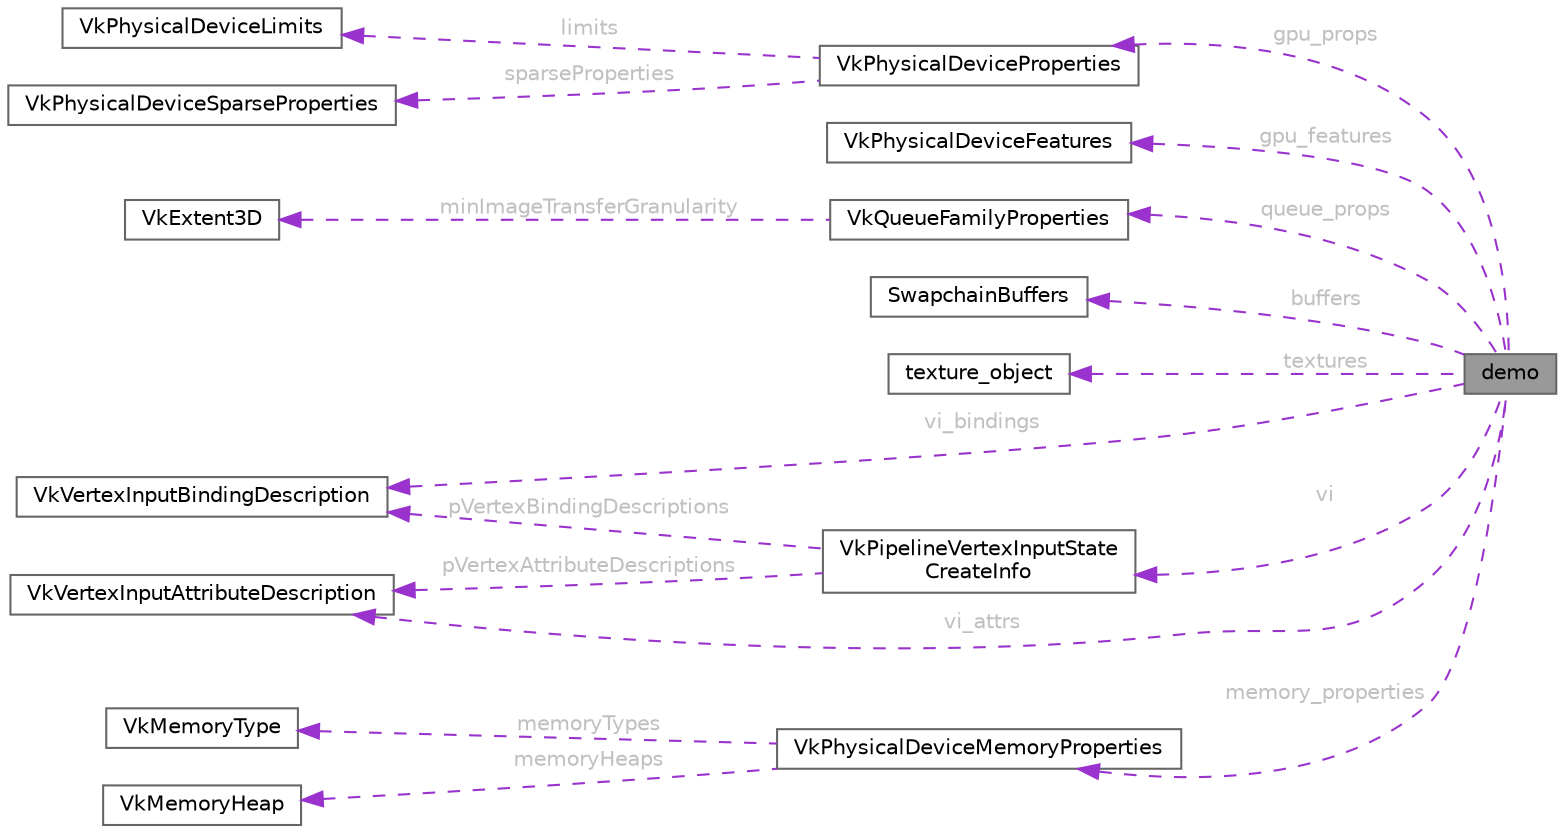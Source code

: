 digraph "demo"
{
 // LATEX_PDF_SIZE
  bgcolor="transparent";
  edge [fontname=Helvetica,fontsize=10,labelfontname=Helvetica,labelfontsize=10];
  node [fontname=Helvetica,fontsize=10,shape=box,height=0.2,width=0.4];
  rankdir="LR";
  Node1 [id="Node000001",label="demo",height=0.2,width=0.4,color="gray40", fillcolor="grey60", style="filled", fontcolor="black",tooltip=" "];
  Node2 -> Node1 [id="edge1_Node000001_Node000002",dir="back",color="darkorchid3",style="dashed",tooltip=" ",label=" gpu_props",fontcolor="grey" ];
  Node2 [id="Node000002",label="VkPhysicalDeviceProperties",height=0.2,width=0.4,color="gray40", fillcolor="white", style="filled",URL="$struct_vk_physical_device_properties.html",tooltip=" "];
  Node3 -> Node2 [id="edge2_Node000002_Node000003",dir="back",color="darkorchid3",style="dashed",tooltip=" ",label=" limits",fontcolor="grey" ];
  Node3 [id="Node000003",label="VkPhysicalDeviceLimits",height=0.2,width=0.4,color="gray40", fillcolor="white", style="filled",URL="$struct_vk_physical_device_limits.html",tooltip=" "];
  Node4 -> Node2 [id="edge3_Node000002_Node000004",dir="back",color="darkorchid3",style="dashed",tooltip=" ",label=" sparseProperties",fontcolor="grey" ];
  Node4 [id="Node000004",label="VkPhysicalDeviceSparseProperties",height=0.2,width=0.4,color="gray40", fillcolor="white", style="filled",URL="$struct_vk_physical_device_sparse_properties.html",tooltip=" "];
  Node5 -> Node1 [id="edge4_Node000001_Node000005",dir="back",color="darkorchid3",style="dashed",tooltip=" ",label=" gpu_features",fontcolor="grey" ];
  Node5 [id="Node000005",label="VkPhysicalDeviceFeatures",height=0.2,width=0.4,color="gray40", fillcolor="white", style="filled",URL="$struct_vk_physical_device_features.html",tooltip=" "];
  Node6 -> Node1 [id="edge5_Node000001_Node000006",dir="back",color="darkorchid3",style="dashed",tooltip=" ",label=" queue_props",fontcolor="grey" ];
  Node6 [id="Node000006",label="VkQueueFamilyProperties",height=0.2,width=0.4,color="gray40", fillcolor="white", style="filled",URL="$struct_vk_queue_family_properties.html",tooltip=" "];
  Node7 -> Node6 [id="edge6_Node000006_Node000007",dir="back",color="darkorchid3",style="dashed",tooltip=" ",label=" minImageTransferGranularity",fontcolor="grey" ];
  Node7 [id="Node000007",label="VkExtent3D",height=0.2,width=0.4,color="gray40", fillcolor="white", style="filled",URL="$struct_vk_extent3_d.html",tooltip=" "];
  Node8 -> Node1 [id="edge7_Node000001_Node000008",dir="back",color="darkorchid3",style="dashed",tooltip=" ",label=" buffers",fontcolor="grey" ];
  Node8 [id="Node000008",label="SwapchainBuffers",height=0.2,width=0.4,color="gray40", fillcolor="white", style="filled",URL="$struct_swapchain_buffers.html",tooltip=" "];
  Node9 -> Node1 [id="edge8_Node000001_Node000009",dir="back",color="darkorchid3",style="dashed",tooltip=" ",label=" textures",fontcolor="grey" ];
  Node9 [id="Node000009",label="texture_object",height=0.2,width=0.4,color="gray40", fillcolor="white", style="filled",URL="$structtexture__object.html",tooltip=" "];
  Node10 -> Node1 [id="edge9_Node000001_Node000010",dir="back",color="darkorchid3",style="dashed",tooltip=" ",label=" vi",fontcolor="grey" ];
  Node10 [id="Node000010",label="VkPipelineVertexInputState\lCreateInfo",height=0.2,width=0.4,color="gray40", fillcolor="white", style="filled",URL="$struct_vk_pipeline_vertex_input_state_create_info.html",tooltip=" "];
  Node11 -> Node10 [id="edge10_Node000010_Node000011",dir="back",color="darkorchid3",style="dashed",tooltip=" ",label=" pVertexBindingDescriptions",fontcolor="grey" ];
  Node11 [id="Node000011",label="VkVertexInputBindingDescription",height=0.2,width=0.4,color="gray40", fillcolor="white", style="filled",URL="$struct_vk_vertex_input_binding_description.html",tooltip=" "];
  Node12 -> Node10 [id="edge11_Node000010_Node000012",dir="back",color="darkorchid3",style="dashed",tooltip=" ",label=" pVertexAttributeDescriptions",fontcolor="grey" ];
  Node12 [id="Node000012",label="VkVertexInputAttributeDescription",height=0.2,width=0.4,color="gray40", fillcolor="white", style="filled",URL="$struct_vk_vertex_input_attribute_description.html",tooltip=" "];
  Node11 -> Node1 [id="edge12_Node000001_Node000011",dir="back",color="darkorchid3",style="dashed",tooltip=" ",label=" vi_bindings",fontcolor="grey" ];
  Node12 -> Node1 [id="edge13_Node000001_Node000012",dir="back",color="darkorchid3",style="dashed",tooltip=" ",label=" vi_attrs",fontcolor="grey" ];
  Node13 -> Node1 [id="edge14_Node000001_Node000013",dir="back",color="darkorchid3",style="dashed",tooltip=" ",label=" memory_properties",fontcolor="grey" ];
  Node13 [id="Node000013",label="VkPhysicalDeviceMemoryProperties",height=0.2,width=0.4,color="gray40", fillcolor="white", style="filled",URL="$struct_vk_physical_device_memory_properties.html",tooltip=" "];
  Node14 -> Node13 [id="edge15_Node000013_Node000014",dir="back",color="darkorchid3",style="dashed",tooltip=" ",label=" memoryTypes",fontcolor="grey" ];
  Node14 [id="Node000014",label="VkMemoryType",height=0.2,width=0.4,color="gray40", fillcolor="white", style="filled",URL="$struct_vk_memory_type.html",tooltip=" "];
  Node15 -> Node13 [id="edge16_Node000013_Node000015",dir="back",color="darkorchid3",style="dashed",tooltip=" ",label=" memoryHeaps",fontcolor="grey" ];
  Node15 [id="Node000015",label="VkMemoryHeap",height=0.2,width=0.4,color="gray40", fillcolor="white", style="filled",URL="$struct_vk_memory_heap.html",tooltip=" "];
}
